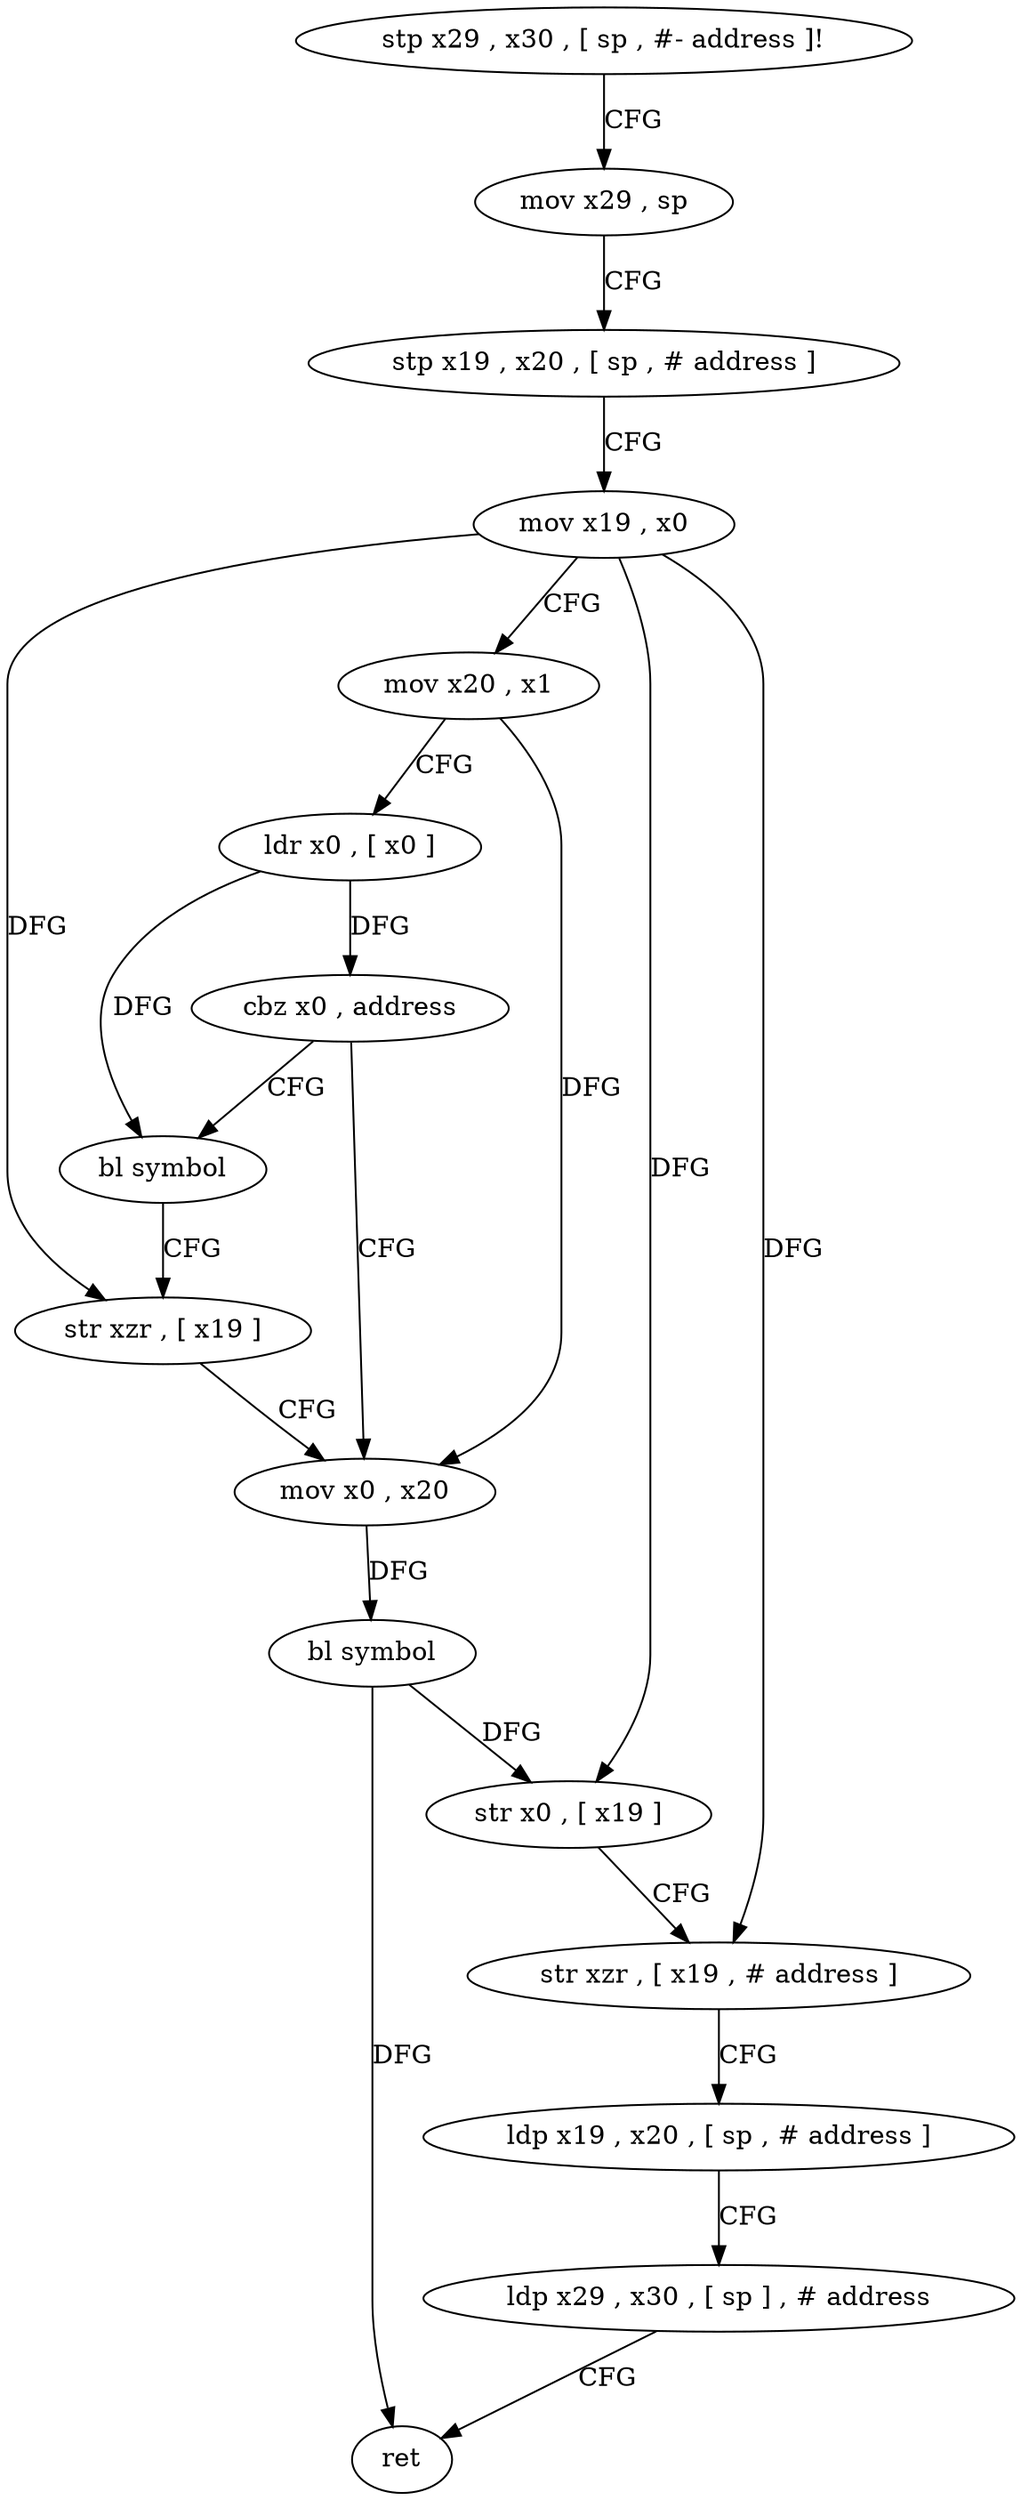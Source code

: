 digraph "func" {
"119332" [label = "stp x29 , x30 , [ sp , #- address ]!" ]
"119336" [label = "mov x29 , sp" ]
"119340" [label = "stp x19 , x20 , [ sp , # address ]" ]
"119344" [label = "mov x19 , x0" ]
"119348" [label = "mov x20 , x1" ]
"119352" [label = "ldr x0 , [ x0 ]" ]
"119356" [label = "cbz x0 , address" ]
"119368" [label = "mov x0 , x20" ]
"119360" [label = "bl symbol" ]
"119372" [label = "bl symbol" ]
"119376" [label = "str x0 , [ x19 ]" ]
"119380" [label = "str xzr , [ x19 , # address ]" ]
"119384" [label = "ldp x19 , x20 , [ sp , # address ]" ]
"119388" [label = "ldp x29 , x30 , [ sp ] , # address" ]
"119392" [label = "ret" ]
"119364" [label = "str xzr , [ x19 ]" ]
"119332" -> "119336" [ label = "CFG" ]
"119336" -> "119340" [ label = "CFG" ]
"119340" -> "119344" [ label = "CFG" ]
"119344" -> "119348" [ label = "CFG" ]
"119344" -> "119376" [ label = "DFG" ]
"119344" -> "119380" [ label = "DFG" ]
"119344" -> "119364" [ label = "DFG" ]
"119348" -> "119352" [ label = "CFG" ]
"119348" -> "119368" [ label = "DFG" ]
"119352" -> "119356" [ label = "DFG" ]
"119352" -> "119360" [ label = "DFG" ]
"119356" -> "119368" [ label = "CFG" ]
"119356" -> "119360" [ label = "CFG" ]
"119368" -> "119372" [ label = "DFG" ]
"119360" -> "119364" [ label = "CFG" ]
"119372" -> "119376" [ label = "DFG" ]
"119372" -> "119392" [ label = "DFG" ]
"119376" -> "119380" [ label = "CFG" ]
"119380" -> "119384" [ label = "CFG" ]
"119384" -> "119388" [ label = "CFG" ]
"119388" -> "119392" [ label = "CFG" ]
"119364" -> "119368" [ label = "CFG" ]
}
